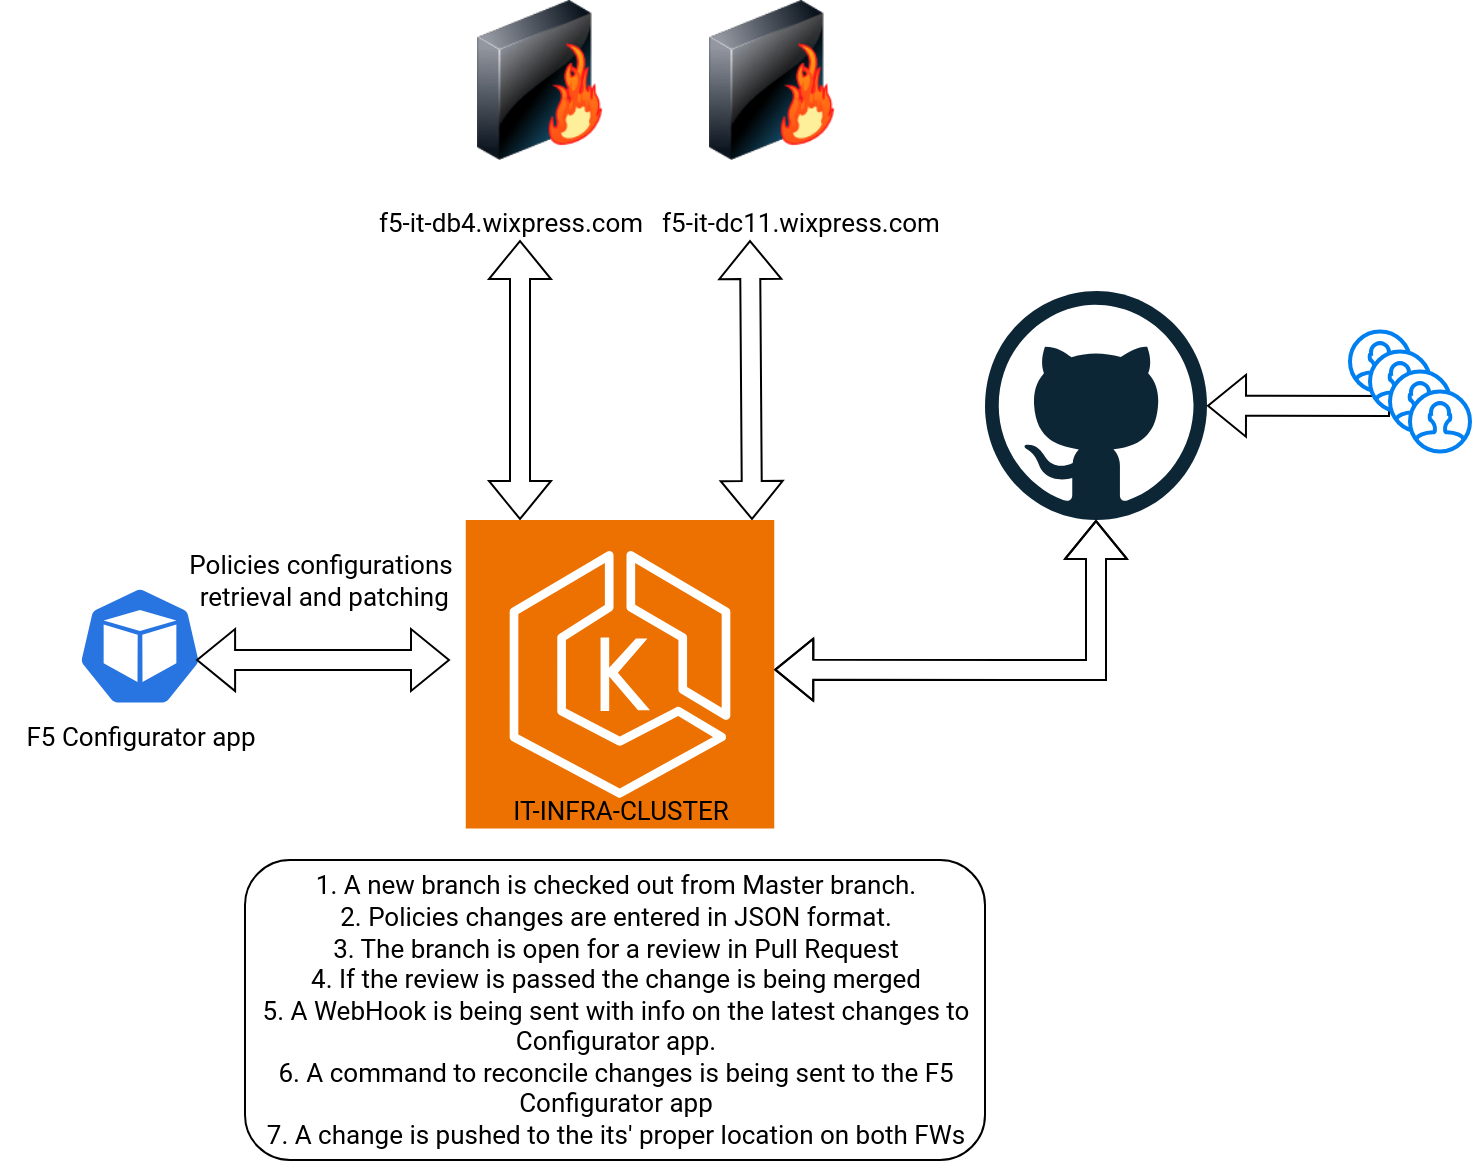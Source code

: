 <mxfile version="22.1.11" type="github">
  <diagram name="Page-1" id="VifNCHUYFa7v5-b2TCyA">
    <mxGraphModel dx="2092" dy="786" grid="1" gridSize="10" guides="1" tooltips="1" connect="1" arrows="1" fold="1" page="1" pageScale="1" pageWidth="850" pageHeight="1100" math="0" shadow="0">
      <root>
        <mxCell id="0" />
        <mxCell id="1" parent="0" />
        <mxCell id="1TKv8SIK1M02E480PYrk-2" value="" style="image;html=1;image=img/lib/clip_art/networking/Firewall-page1_128x128.png" vertex="1" parent="1">
          <mxGeometry x="225" y="160" width="80" height="80" as="geometry" />
        </mxCell>
        <mxCell id="1TKv8SIK1M02E480PYrk-3" value="" style="image;html=1;image=img/lib/clip_art/networking/Firewall-page1_128x128.png" vertex="1" parent="1">
          <mxGeometry x="341" y="160" width="80" height="80" as="geometry" />
        </mxCell>
        <mxCell id="1TKv8SIK1M02E480PYrk-4" value="&lt;font style=&quot;font-size: 13px;&quot; data-font-src=&quot;https://fonts.googleapis.com/css?family=Roboto&quot; face=&quot;Roboto&quot;&gt;f5-it-db4.wixpress.com&lt;/font&gt;" style="text;html=1;align=center;verticalAlign=middle;resizable=0;points=[];autosize=1;strokeColor=none;fillColor=none;" vertex="1" parent="1">
          <mxGeometry x="170" y="256" width="160" height="30" as="geometry" />
        </mxCell>
        <mxCell id="1TKv8SIK1M02E480PYrk-6" value="&lt;font style=&quot;font-size: 13px;&quot; face=&quot;Roboto&quot;&gt;f5-it-dc11.wixpress.com&lt;/font&gt;" style="text;html=1;align=center;verticalAlign=middle;resizable=0;points=[];autosize=1;strokeColor=none;fillColor=none;" vertex="1" parent="1">
          <mxGeometry x="315" y="256" width="160" height="30" as="geometry" />
        </mxCell>
        <mxCell id="1TKv8SIK1M02E480PYrk-7" value="" style="dashed=0;outlineConnect=0;html=1;align=center;labelPosition=center;verticalLabelPosition=bottom;verticalAlign=top;shape=mxgraph.weblogos.github" vertex="1" parent="1">
          <mxGeometry x="487.5" y="305.5" width="111" height="114.5" as="geometry" />
        </mxCell>
        <mxCell id="1TKv8SIK1M02E480PYrk-8" value="" style="shape=flexArrow;endArrow=classic;startArrow=classic;html=1;rounded=0;" edge="1" parent="1">
          <mxGeometry width="100" height="100" relative="1" as="geometry">
            <mxPoint x="255" y="420" as="sourcePoint" />
            <mxPoint x="255" y="280" as="targetPoint" />
          </mxGeometry>
        </mxCell>
        <mxCell id="1TKv8SIK1M02E480PYrk-9" value="" style="shape=flexArrow;endArrow=classic;startArrow=classic;html=1;rounded=0;" edge="1" parent="1">
          <mxGeometry width="100" height="100" relative="1" as="geometry">
            <mxPoint x="371" y="420" as="sourcePoint" />
            <mxPoint x="370" y="280" as="targetPoint" />
          </mxGeometry>
        </mxCell>
        <mxCell id="1TKv8SIK1M02E480PYrk-12" value="" style="sketch=0;points=[[0,0,0],[0.25,0,0],[0.5,0,0],[0.75,0,0],[1,0,0],[0,1,0],[0.25,1,0],[0.5,1,0],[0.75,1,0],[1,1,0],[0,0.25,0],[0,0.5,0],[0,0.75,0],[1,0.25,0],[1,0.5,0],[1,0.75,0]];outlineConnect=0;fontColor=#232F3E;fillColor=#ED7100;strokeColor=#ffffff;dashed=0;verticalLabelPosition=bottom;verticalAlign=top;align=center;html=1;fontSize=12;fontStyle=0;aspect=fixed;shape=mxgraph.aws4.resourceIcon;resIcon=mxgraph.aws4.eks;" vertex="1" parent="1">
          <mxGeometry x="227.88" y="420" width="154.25" height="154.25" as="geometry" />
        </mxCell>
        <mxCell id="1TKv8SIK1M02E480PYrk-13" value="" style="sketch=0;html=1;dashed=0;whitespace=wrap;fillColor=#2875E2;strokeColor=#ffffff;points=[[0.005,0.63,0],[0.1,0.2,0],[0.9,0.2,0],[0.5,0,0],[0.995,0.63,0],[0.72,0.99,0],[0.5,1,0],[0.28,0.99,0]];verticalLabelPosition=bottom;align=center;verticalAlign=top;shape=mxgraph.kubernetes.icon;prIcon=pod" vertex="1" parent="1">
          <mxGeometry x="10" y="453" width="110" height="60" as="geometry" />
        </mxCell>
        <mxCell id="1TKv8SIK1M02E480PYrk-15" value="&lt;font style=&quot;font-size: 13px;&quot; face=&quot;Roboto&quot;&gt;IT-INFRA-CLUSTER&lt;/font&gt;" style="text;html=1;align=center;verticalAlign=middle;resizable=0;points=[];autosize=1;strokeColor=none;fillColor=none;" vertex="1" parent="1">
          <mxGeometry x="240.01" y="550" width="130" height="30" as="geometry" />
        </mxCell>
        <mxCell id="1TKv8SIK1M02E480PYrk-16" value="&lt;font style=&quot;font-size: 13px;&quot; data-font-src=&quot;https://fonts.googleapis.com/css?family=Roboto&quot; face=&quot;Roboto&quot;&gt;F5 Configurator app&lt;/font&gt;" style="text;html=1;align=center;verticalAlign=middle;resizable=0;points=[];autosize=1;strokeColor=none;fillColor=none;" vertex="1" parent="1">
          <mxGeometry x="-5" y="513" width="140" height="30" as="geometry" />
        </mxCell>
        <mxCell id="1TKv8SIK1M02E480PYrk-17" value="" style="shape=flexArrow;endArrow=classic;startArrow=classic;html=1;rounded=0;exitX=0.755;exitY=0.617;exitDx=0;exitDy=0;exitPerimeter=0;" edge="1" parent="1" source="1TKv8SIK1M02E480PYrk-13">
          <mxGeometry width="100" height="100" relative="1" as="geometry">
            <mxPoint x="164.45" y="490.8" as="sourcePoint" />
            <mxPoint x="220" y="490" as="targetPoint" />
          </mxGeometry>
        </mxCell>
        <mxCell id="1TKv8SIK1M02E480PYrk-18" value="&lt;font style=&quot;font-size: 13px;&quot; face=&quot;Roboto&quot;&gt;Policies configurations&lt;br&gt;&amp;nbsp;retrieval and patching&lt;/font&gt;" style="text;html=1;align=center;verticalAlign=middle;resizable=0;points=[];autosize=1;strokeColor=none;fillColor=none;" vertex="1" parent="1">
          <mxGeometry x="75" y="430" width="160" height="40" as="geometry" />
        </mxCell>
        <mxCell id="1TKv8SIK1M02E480PYrk-23" value="" style="shape=flexArrow;endArrow=classic;startArrow=classic;html=1;rounded=0;" edge="1" parent="1">
          <mxGeometry width="100" height="100" relative="1" as="geometry">
            <mxPoint x="382.13" y="494.816" as="sourcePoint" />
            <mxPoint x="543" y="420" as="targetPoint" />
            <Array as="points">
              <mxPoint x="543" y="495" />
            </Array>
          </mxGeometry>
        </mxCell>
        <mxCell id="1TKv8SIK1M02E480PYrk-26" value="" style="shape=flexArrow;endArrow=classic;html=1;rounded=0;" edge="1" parent="1" target="1TKv8SIK1M02E480PYrk-7">
          <mxGeometry width="50" height="50" relative="1" as="geometry">
            <mxPoint x="690" y="362.977" as="sourcePoint" />
            <mxPoint x="690" y="240" as="targetPoint" />
          </mxGeometry>
        </mxCell>
        <mxCell id="1TKv8SIK1M02E480PYrk-31" value="&lt;font face=&quot;Roboto&quot; data-font-src=&quot;https://fonts.googleapis.com/css?family=Roboto&quot; style=&quot;font-size: 13px;&quot;&gt;1. A new branch is checked out from Master branch.&lt;br style=&quot;border-color: var(--border-color);&quot;&gt;2. Policies changes are entered in JSON format.&lt;br style=&quot;border-color: var(--border-color);&quot;&gt;3. The branch is open for a review in Pull Request&lt;br style=&quot;border-color: var(--border-color);&quot;&gt;4. If the review is passed the change is being merged&lt;br style=&quot;border-color: var(--border-color);&quot;&gt;5. A WebHook is being sent with info on the latest changes to Configurator app.&lt;br style=&quot;border-color: var(--border-color);&quot;&gt;6. A command to reconcile changes is being sent to the F5 Configurator app&lt;br style=&quot;border-color: var(--border-color);&quot;&gt;7. A change is pushed to the its&#39; proper location on both FWs&lt;/font&gt;" style="rounded=1;whiteSpace=wrap;html=1;" vertex="1" parent="1">
          <mxGeometry x="117.5" y="590" width="370" height="150" as="geometry" />
        </mxCell>
        <mxCell id="1TKv8SIK1M02E480PYrk-35" value="" style="html=1;verticalLabelPosition=bottom;align=center;labelBackgroundColor=#ffffff;verticalAlign=top;strokeWidth=2;strokeColor=#0080F0;shadow=0;dashed=0;shape=mxgraph.ios7.icons.user;" vertex="1" parent="1">
          <mxGeometry x="670" y="325.75" width="30" height="30" as="geometry" />
        </mxCell>
        <mxCell id="1TKv8SIK1M02E480PYrk-36" value="" style="html=1;verticalLabelPosition=bottom;align=center;labelBackgroundColor=#ffffff;verticalAlign=top;strokeWidth=2;strokeColor=#0080F0;shadow=0;dashed=0;shape=mxgraph.ios7.icons.user;" vertex="1" parent="1">
          <mxGeometry x="680" y="335.75" width="30" height="30" as="geometry" />
        </mxCell>
        <mxCell id="1TKv8SIK1M02E480PYrk-37" value="" style="html=1;verticalLabelPosition=bottom;align=center;labelBackgroundColor=#ffffff;verticalAlign=top;strokeWidth=2;strokeColor=#0080F0;shadow=0;dashed=0;shape=mxgraph.ios7.icons.user;" vertex="1" parent="1">
          <mxGeometry x="690" y="345.75" width="30" height="30" as="geometry" />
        </mxCell>
        <mxCell id="1TKv8SIK1M02E480PYrk-38" value="" style="html=1;verticalLabelPosition=bottom;align=center;labelBackgroundColor=#ffffff;verticalAlign=top;strokeWidth=2;strokeColor=#0080F0;shadow=0;dashed=0;shape=mxgraph.ios7.icons.user;" vertex="1" parent="1">
          <mxGeometry x="700" y="355.75" width="30" height="30" as="geometry" />
        </mxCell>
      </root>
    </mxGraphModel>
  </diagram>
</mxfile>
